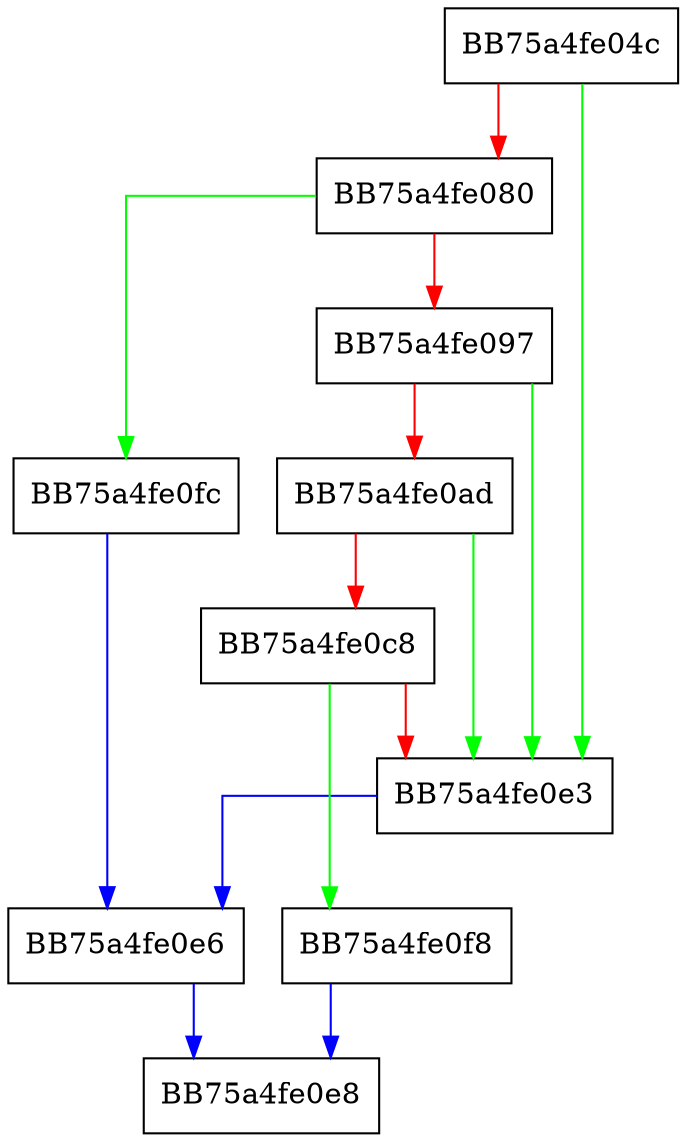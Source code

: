 digraph IsNetworkDevice {
  node [shape="box"];
  graph [splines=ortho];
  BB75a4fe04c -> BB75a4fe0e3 [color="green"];
  BB75a4fe04c -> BB75a4fe080 [color="red"];
  BB75a4fe080 -> BB75a4fe0fc [color="green"];
  BB75a4fe080 -> BB75a4fe097 [color="red"];
  BB75a4fe097 -> BB75a4fe0e3 [color="green"];
  BB75a4fe097 -> BB75a4fe0ad [color="red"];
  BB75a4fe0ad -> BB75a4fe0e3 [color="green"];
  BB75a4fe0ad -> BB75a4fe0c8 [color="red"];
  BB75a4fe0c8 -> BB75a4fe0f8 [color="green"];
  BB75a4fe0c8 -> BB75a4fe0e3 [color="red"];
  BB75a4fe0e3 -> BB75a4fe0e6 [color="blue"];
  BB75a4fe0e6 -> BB75a4fe0e8 [color="blue"];
  BB75a4fe0f8 -> BB75a4fe0e8 [color="blue"];
  BB75a4fe0fc -> BB75a4fe0e6 [color="blue"];
}